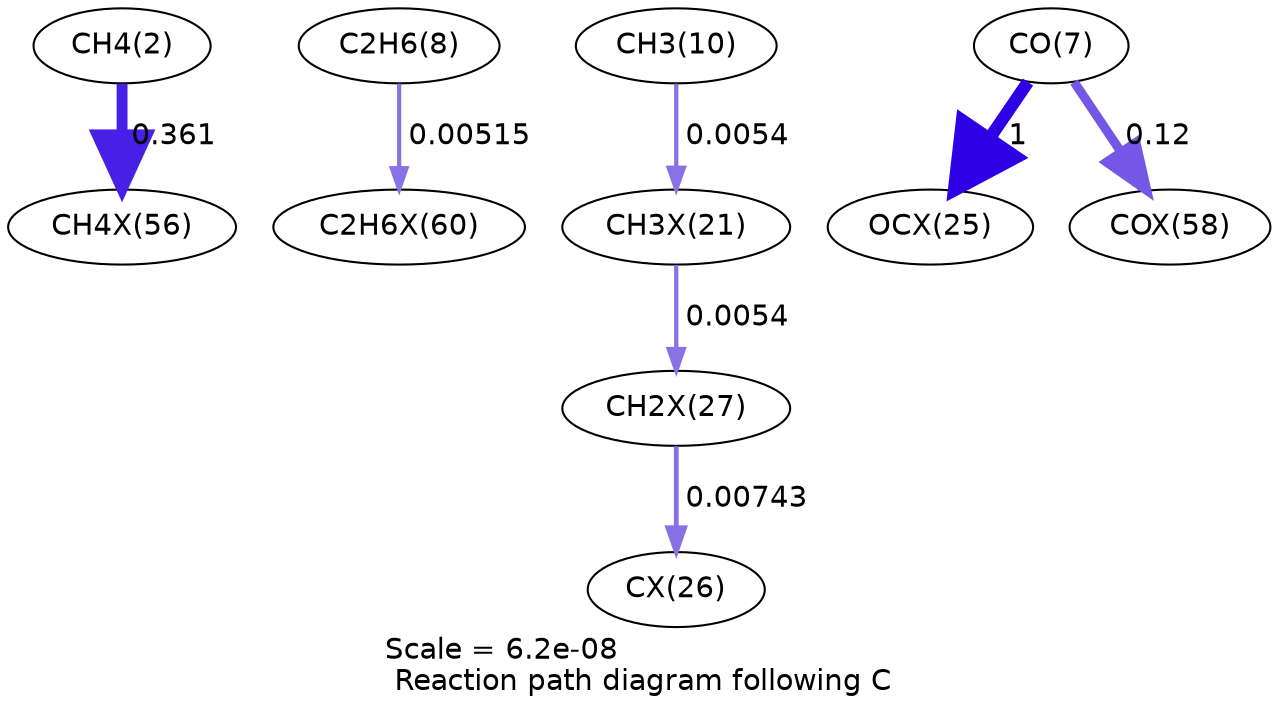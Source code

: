 digraph reaction_paths {
center=1;
s2 -> s38[fontname="Helvetica", style="setlinewidth(5.23)", arrowsize=2.61, color="0.7, 0.861, 0.9"
, label=" 0.361"];
s8 -> s41[fontname="Helvetica", style="setlinewidth(2.02)", arrowsize=1.01, color="0.7, 0.505, 0.9"
, label=" 0.00515"];
s10 -> s30[fontname="Helvetica", style="setlinewidth(2.06)", arrowsize=1.03, color="0.7, 0.505, 0.9"
, label=" 0.0054"];
s30 -> s36[fontname="Helvetica", style="setlinewidth(2.06)", arrowsize=1.03, color="0.7, 0.505, 0.9"
, label=" 0.0054"];
s36 -> s35[fontname="Helvetica", style="setlinewidth(2.3)", arrowsize=1.15, color="0.7, 0.507, 0.9"
, label=" 0.00743"];
s7 -> s34[fontname="Helvetica", style="setlinewidth(6)", arrowsize=3, color="0.7, 1.5, 0.9"
, label=" 1"];
s7 -> s40[fontname="Helvetica", style="setlinewidth(4.4)", arrowsize=2.2, color="0.7, 0.62, 0.9"
, label=" 0.12"];
s2 [ fontname="Helvetica", label="CH4(2)"];
s7 [ fontname="Helvetica", label="CO(7)"];
s8 [ fontname="Helvetica", label="C2H6(8)"];
s10 [ fontname="Helvetica", label="CH3(10)"];
s30 [ fontname="Helvetica", label="CH3X(21)"];
s34 [ fontname="Helvetica", label="OCX(25)"];
s35 [ fontname="Helvetica", label="CX(26)"];
s36 [ fontname="Helvetica", label="CH2X(27)"];
s38 [ fontname="Helvetica", label="CH4X(56)"];
s40 [ fontname="Helvetica", label="COX(58)"];
s41 [ fontname="Helvetica", label="C2H6X(60)"];
 label = "Scale = 6.2e-08\l Reaction path diagram following C";
 fontname = "Helvetica";
}
